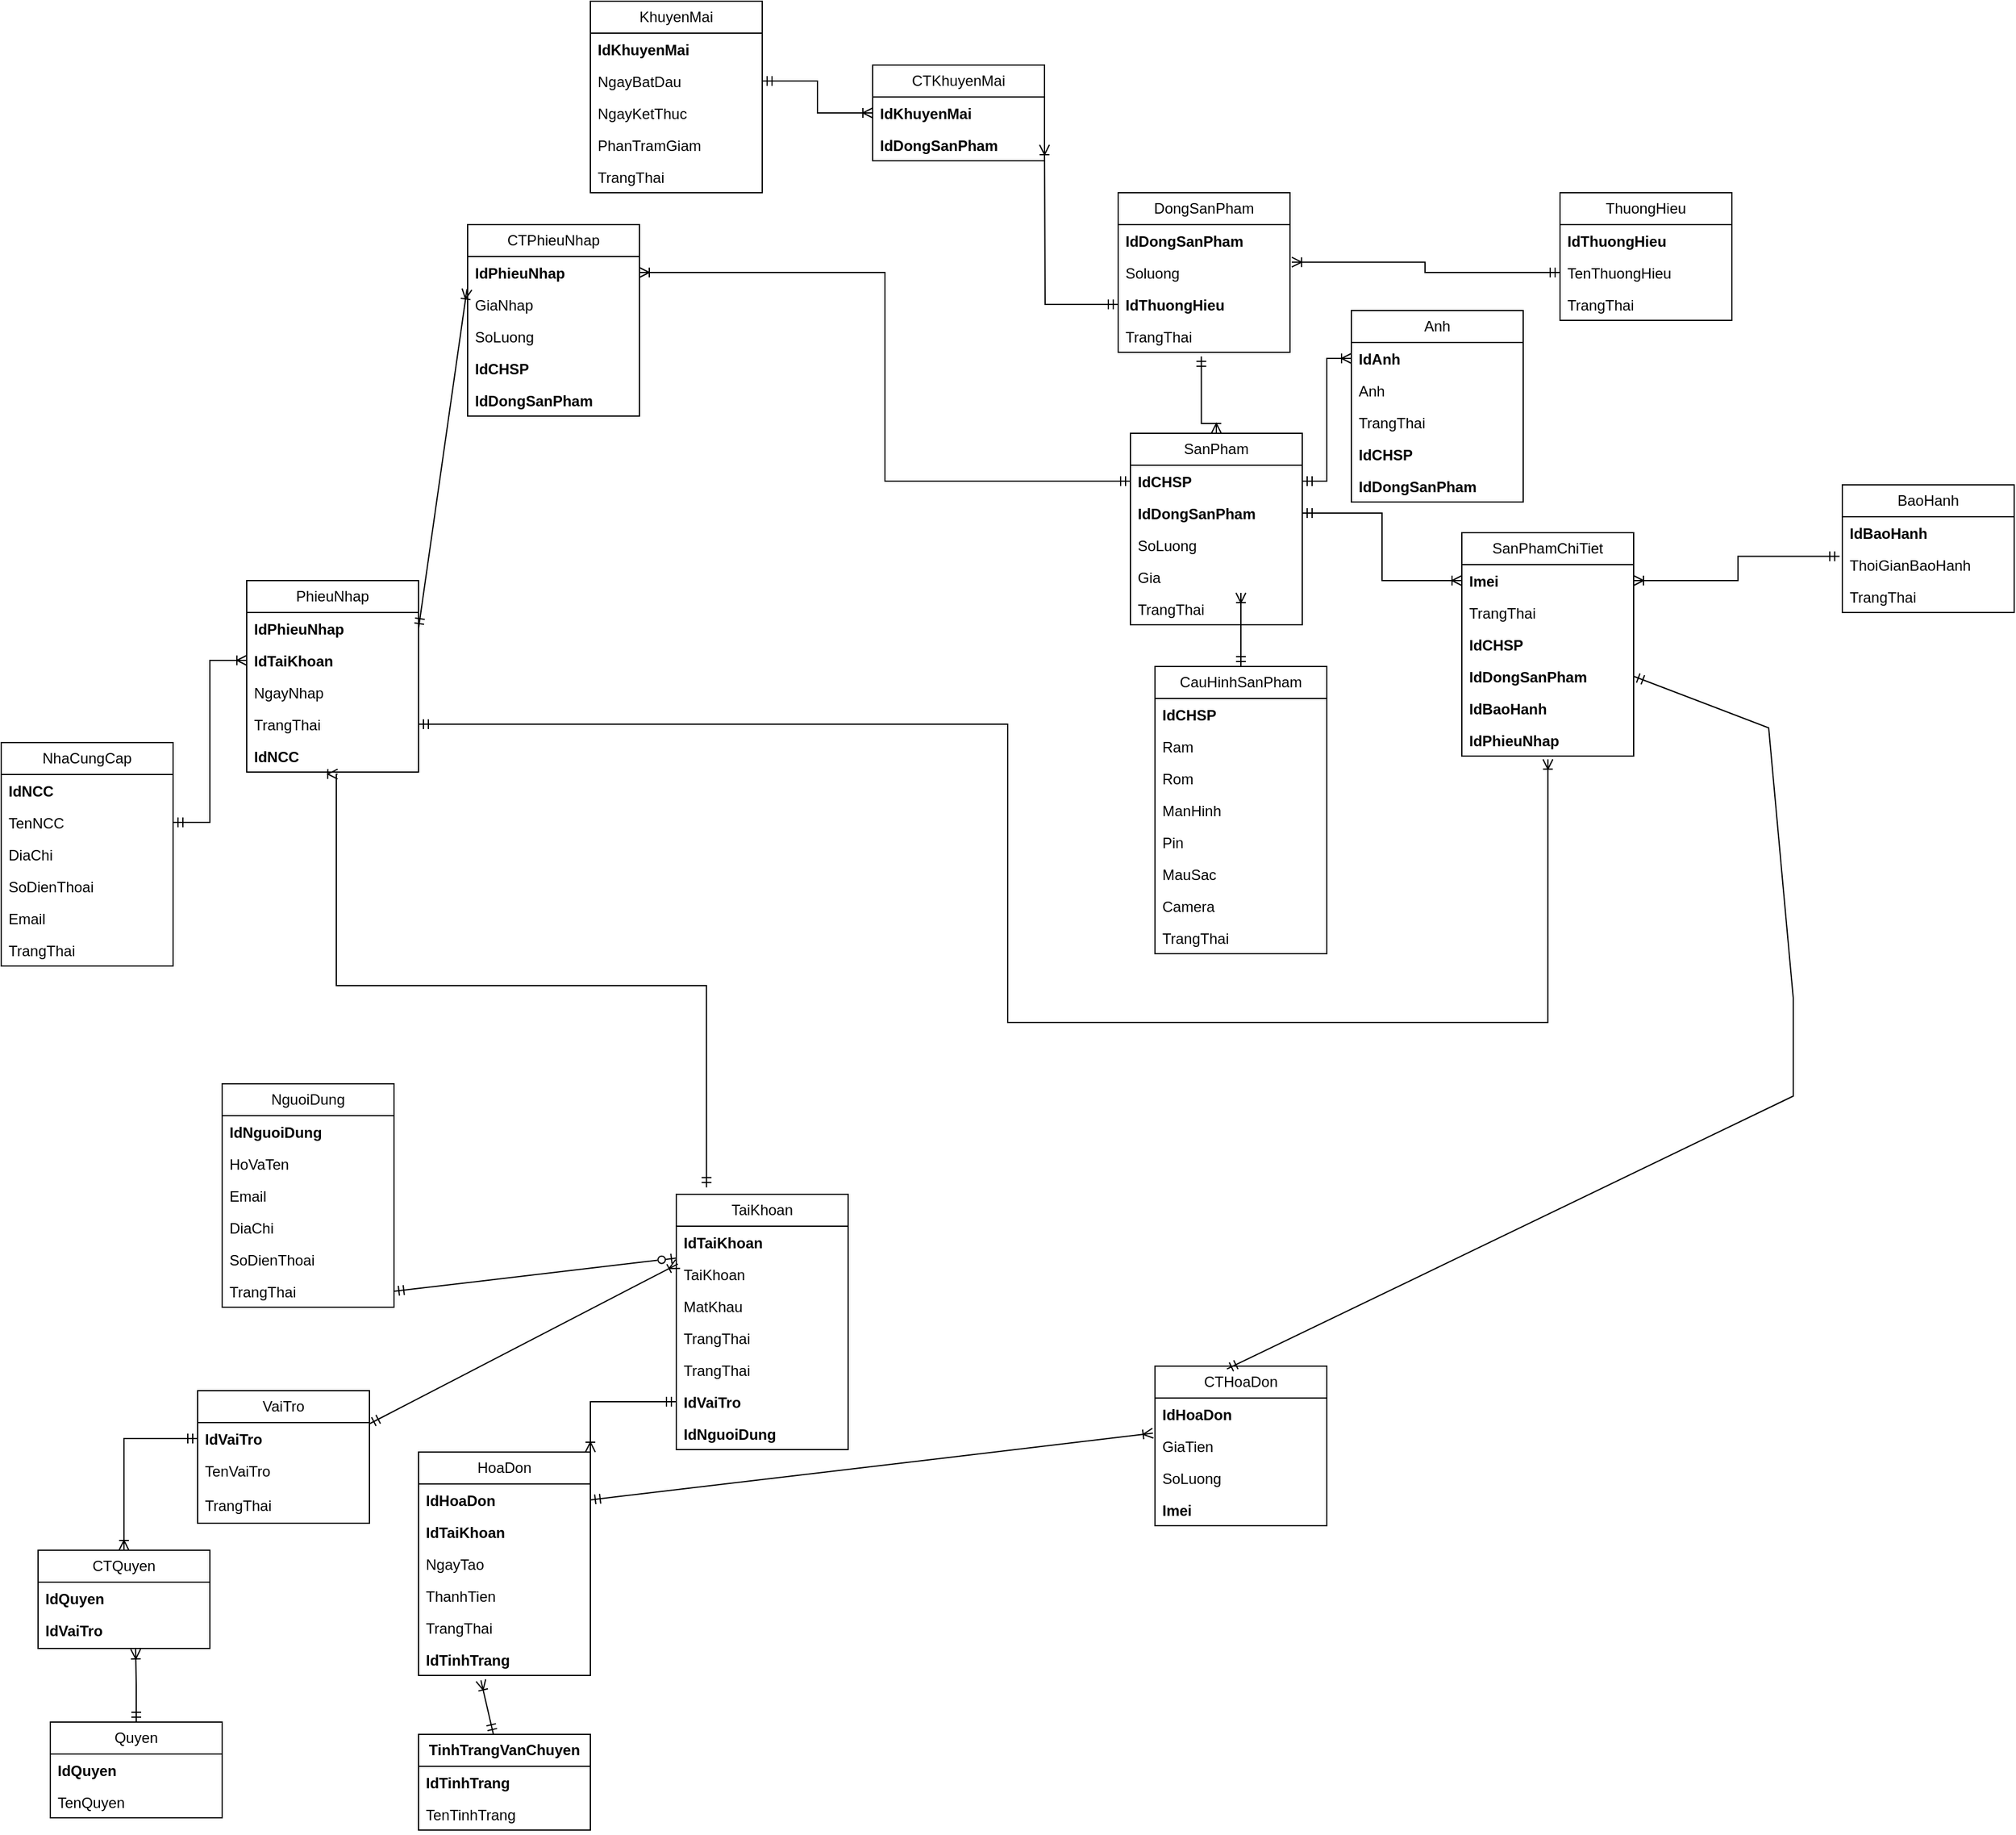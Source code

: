 <mxfile version="26.2.12">
  <diagram name="Trang-1" id="ev6L7dhJCI6zJjcUAdMP">
    <mxGraphModel dx="1871" dy="1731" grid="1" gridSize="10" guides="1" tooltips="1" connect="1" arrows="1" fold="1" page="1" pageScale="1" pageWidth="827" pageHeight="1169" math="0" shadow="0">
      <root>
        <mxCell id="0" />
        <mxCell id="1" parent="0" />
        <mxCell id="3cj486jEz-DAqz2aG2Fp-1" value="TaiKhoan" style="swimlane;fontStyle=0;childLayout=stackLayout;horizontal=1;startSize=26;fillColor=none;horizontalStack=0;resizeParent=1;resizeParentMax=0;resizeLast=0;collapsible=1;marginBottom=0;whiteSpace=wrap;html=1;" parent="1" vertex="1">
          <mxGeometry x="260" y="390" width="140" height="208" as="geometry" />
        </mxCell>
        <mxCell id="3cj486jEz-DAqz2aG2Fp-2" value="IdTaiKhoan" style="text;strokeColor=none;fillColor=none;align=left;verticalAlign=top;spacingLeft=4;spacingRight=4;overflow=hidden;rotatable=0;points=[[0,0.5],[1,0.5]];portConstraint=eastwest;whiteSpace=wrap;html=1;fontStyle=1" parent="3cj486jEz-DAqz2aG2Fp-1" vertex="1">
          <mxGeometry y="26" width="140" height="26" as="geometry" />
        </mxCell>
        <mxCell id="3cj486jEz-DAqz2aG2Fp-3" value="TaiKhoan" style="text;strokeColor=none;fillColor=none;align=left;verticalAlign=top;spacingLeft=4;spacingRight=4;overflow=hidden;rotatable=0;points=[[0,0.5],[1,0.5]];portConstraint=eastwest;whiteSpace=wrap;html=1;" parent="3cj486jEz-DAqz2aG2Fp-1" vertex="1">
          <mxGeometry y="52" width="140" height="26" as="geometry" />
        </mxCell>
        <mxCell id="3cj486jEz-DAqz2aG2Fp-4" value="MatKhau" style="text;strokeColor=none;fillColor=none;align=left;verticalAlign=top;spacingLeft=4;spacingRight=4;overflow=hidden;rotatable=0;points=[[0,0.5],[1,0.5]];portConstraint=eastwest;whiteSpace=wrap;html=1;" parent="3cj486jEz-DAqz2aG2Fp-1" vertex="1">
          <mxGeometry y="78" width="140" height="26" as="geometry" />
        </mxCell>
        <mxCell id="TPOem5i9lqnUxEBlaT6O-18" value="TrangThai" style="text;strokeColor=none;fillColor=none;align=left;verticalAlign=top;spacingLeft=4;spacingRight=4;overflow=hidden;rotatable=0;points=[[0,0.5],[1,0.5]];portConstraint=eastwest;whiteSpace=wrap;html=1;" parent="3cj486jEz-DAqz2aG2Fp-1" vertex="1">
          <mxGeometry y="104" width="140" height="26" as="geometry" />
        </mxCell>
        <mxCell id="H-VtSwU8jcq9I4WuySPO-3" value="TrangThai" style="text;strokeColor=none;fillColor=none;align=left;verticalAlign=top;spacingLeft=4;spacingRight=4;overflow=hidden;rotatable=0;points=[[0,0.5],[1,0.5]];portConstraint=eastwest;whiteSpace=wrap;html=1;" parent="3cj486jEz-DAqz2aG2Fp-1" vertex="1">
          <mxGeometry y="130" width="140" height="26" as="geometry" />
        </mxCell>
        <mxCell id="3cj486jEz-DAqz2aG2Fp-5" value="&lt;b&gt;IdVaiTro&lt;/b&gt;" style="text;strokeColor=none;fillColor=none;align=left;verticalAlign=top;spacingLeft=4;spacingRight=4;overflow=hidden;rotatable=0;points=[[0,0.5],[1,0.5]];portConstraint=eastwest;whiteSpace=wrap;html=1;" parent="3cj486jEz-DAqz2aG2Fp-1" vertex="1">
          <mxGeometry y="156" width="140" height="26" as="geometry" />
        </mxCell>
        <mxCell id="H-VtSwU8jcq9I4WuySPO-4" value="&lt;b&gt;IdNguoiDung&lt;/b&gt;" style="text;strokeColor=none;fillColor=none;align=left;verticalAlign=top;spacingLeft=4;spacingRight=4;overflow=hidden;rotatable=0;points=[[0,0.5],[1,0.5]];portConstraint=eastwest;whiteSpace=wrap;html=1;" parent="3cj486jEz-DAqz2aG2Fp-1" vertex="1">
          <mxGeometry y="182" width="140" height="26" as="geometry" />
        </mxCell>
        <mxCell id="3cj486jEz-DAqz2aG2Fp-6" style="rounded=0;orthogonalLoop=1;jettySize=auto;html=1;endArrow=ERzeroToOne;startFill=0;startArrow=ERmandOne;endFill=0;exitX=1;exitY=0.5;exitDx=0;exitDy=0;entryX=0;entryY=0.25;entryDx=0;entryDy=0;" parent="1" source="3cj486jEz-DAqz2aG2Fp-61" target="3cj486jEz-DAqz2aG2Fp-1" edge="1">
          <mxGeometry relative="1" as="geometry">
            <mxPoint x="110" y="309" as="sourcePoint" />
            <mxPoint x="240" y="223" as="targetPoint" />
          </mxGeometry>
        </mxCell>
        <mxCell id="3cj486jEz-DAqz2aG2Fp-7" style="rounded=0;orthogonalLoop=1;jettySize=auto;html=1;exitX=1;exitY=0.5;exitDx=0;exitDy=0;endArrow=ERoneToMany;endFill=0;startArrow=ERmandOne;startFill=0;entryX=-0.012;entryY=0.103;entryDx=0;entryDy=0;entryPerimeter=0;" parent="1" source="3cj486jEz-DAqz2aG2Fp-26" edge="1">
          <mxGeometry relative="1" as="geometry">
            <mxPoint x="410" y="504" as="sourcePoint" />
            <mxPoint x="648.32" y="584.678" as="targetPoint" />
          </mxGeometry>
        </mxCell>
        <mxCell id="3cj486jEz-DAqz2aG2Fp-8" value="CauHinhSanPham" style="swimlane;fontStyle=0;childLayout=stackLayout;horizontal=1;startSize=26;fillColor=none;horizontalStack=0;resizeParent=1;resizeParentMax=0;resizeLast=0;collapsible=1;marginBottom=0;whiteSpace=wrap;html=1;" parent="1" vertex="1">
          <mxGeometry x="650" y="-40" width="140" height="234" as="geometry" />
        </mxCell>
        <mxCell id="3cj486jEz-DAqz2aG2Fp-9" value="IdCHSP" style="text;strokeColor=none;fillColor=none;align=left;verticalAlign=top;spacingLeft=4;spacingRight=4;overflow=hidden;rotatable=0;points=[[0,0.5],[1,0.5]];portConstraint=eastwest;whiteSpace=wrap;html=1;fontStyle=1" parent="3cj486jEz-DAqz2aG2Fp-8" vertex="1">
          <mxGeometry y="26" width="140" height="26" as="geometry" />
        </mxCell>
        <mxCell id="3cj486jEz-DAqz2aG2Fp-11" value="Ram" style="text;strokeColor=none;fillColor=none;align=left;verticalAlign=top;spacingLeft=4;spacingRight=4;overflow=hidden;rotatable=0;points=[[0,0.5],[1,0.5]];portConstraint=eastwest;whiteSpace=wrap;html=1;fontStyle=0" parent="3cj486jEz-DAqz2aG2Fp-8" vertex="1">
          <mxGeometry y="52" width="140" height="26" as="geometry" />
        </mxCell>
        <mxCell id="3cj486jEz-DAqz2aG2Fp-12" value="Rom" style="text;strokeColor=none;fillColor=none;align=left;verticalAlign=top;spacingLeft=4;spacingRight=4;overflow=hidden;rotatable=0;points=[[0,0.5],[1,0.5]];portConstraint=eastwest;whiteSpace=wrap;html=1;fontStyle=0" parent="3cj486jEz-DAqz2aG2Fp-8" vertex="1">
          <mxGeometry y="78" width="140" height="26" as="geometry" />
        </mxCell>
        <mxCell id="3cj486jEz-DAqz2aG2Fp-13" value="ManHinh" style="text;strokeColor=none;fillColor=none;align=left;verticalAlign=top;spacingLeft=4;spacingRight=4;overflow=hidden;rotatable=0;points=[[0,0.5],[1,0.5]];portConstraint=eastwest;whiteSpace=wrap;html=1;fontStyle=0" parent="3cj486jEz-DAqz2aG2Fp-8" vertex="1">
          <mxGeometry y="104" width="140" height="26" as="geometry" />
        </mxCell>
        <mxCell id="3cj486jEz-DAqz2aG2Fp-14" value="Pin" style="text;strokeColor=none;fillColor=none;align=left;verticalAlign=top;spacingLeft=4;spacingRight=4;overflow=hidden;rotatable=0;points=[[0,0.5],[1,0.5]];portConstraint=eastwest;whiteSpace=wrap;html=1;fontStyle=0" parent="3cj486jEz-DAqz2aG2Fp-8" vertex="1">
          <mxGeometry y="130" width="140" height="26" as="geometry" />
        </mxCell>
        <mxCell id="TPOem5i9lqnUxEBlaT6O-29" value="MauSac" style="text;strokeColor=none;fillColor=none;align=left;verticalAlign=top;spacingLeft=4;spacingRight=4;overflow=hidden;rotatable=0;points=[[0,0.5],[1,0.5]];portConstraint=eastwest;whiteSpace=wrap;html=1;fontStyle=0" parent="3cj486jEz-DAqz2aG2Fp-8" vertex="1">
          <mxGeometry y="156" width="140" height="26" as="geometry" />
        </mxCell>
        <mxCell id="3cj486jEz-DAqz2aG2Fp-15" value="Camera" style="text;strokeColor=none;fillColor=none;align=left;verticalAlign=top;spacingLeft=4;spacingRight=4;overflow=hidden;rotatable=0;points=[[0,0.5],[1,0.5]];portConstraint=eastwest;whiteSpace=wrap;html=1;fontStyle=0" parent="3cj486jEz-DAqz2aG2Fp-8" vertex="1">
          <mxGeometry y="182" width="140" height="26" as="geometry" />
        </mxCell>
        <mxCell id="TPOem5i9lqnUxEBlaT6O-1" value="TrangThai" style="text;strokeColor=none;fillColor=none;align=left;verticalAlign=top;spacingLeft=4;spacingRight=4;overflow=hidden;rotatable=0;points=[[0,0.5],[1,0.5]];portConstraint=eastwest;whiteSpace=wrap;html=1;fontStyle=0" parent="3cj486jEz-DAqz2aG2Fp-8" vertex="1">
          <mxGeometry y="208" width="140" height="26" as="geometry" />
        </mxCell>
        <mxCell id="3cj486jEz-DAqz2aG2Fp-23" style="rounded=0;orthogonalLoop=1;jettySize=auto;html=1;entryX=0.419;entryY=0.018;entryDx=0;entryDy=0;endArrow=ERmandOne;endFill=0;startArrow=ERmandOne;startFill=0;entryPerimeter=0;exitX=1;exitY=0.5;exitDx=0;exitDy=0;" parent="1" source="TPOem5i9lqnUxEBlaT6O-60" target="3cj486jEz-DAqz2aG2Fp-31" edge="1">
          <mxGeometry relative="1" as="geometry">
            <mxPoint x="709" y="270" as="sourcePoint" />
            <mxPoint x="516.58" y="478.78" as="targetPoint" />
            <Array as="points">
              <mxPoint x="1150" y="10" />
              <mxPoint x="1170" y="230" />
              <mxPoint x="1170" y="310" />
            </Array>
          </mxGeometry>
        </mxCell>
        <mxCell id="3cj486jEz-DAqz2aG2Fp-24" style="edgeStyle=orthogonalEdgeStyle;rounded=0;orthogonalLoop=1;jettySize=auto;html=1;exitX=1;exitY=0;exitDx=0;exitDy=0;entryX=0;entryY=0.5;entryDx=0;entryDy=0;startArrow=ERoneToMany;startFill=0;endArrow=ERmandOne;endFill=0;" parent="1" source="3cj486jEz-DAqz2aG2Fp-25" target="3cj486jEz-DAqz2aG2Fp-5" edge="1">
          <mxGeometry relative="1" as="geometry" />
        </mxCell>
        <mxCell id="3cj486jEz-DAqz2aG2Fp-25" value="HoaDon" style="swimlane;fontStyle=0;childLayout=stackLayout;horizontal=1;startSize=26;fillColor=none;horizontalStack=0;resizeParent=1;resizeParentMax=0;resizeLast=0;collapsible=1;marginBottom=0;whiteSpace=wrap;html=1;" parent="1" vertex="1">
          <mxGeometry x="50" y="600" width="140" height="182" as="geometry" />
        </mxCell>
        <mxCell id="3cj486jEz-DAqz2aG2Fp-26" value="IdHoaDon" style="text;strokeColor=none;fillColor=none;align=left;verticalAlign=top;spacingLeft=4;spacingRight=4;overflow=hidden;rotatable=0;points=[[0,0.5],[1,0.5]];portConstraint=eastwest;whiteSpace=wrap;html=1;fontStyle=1" parent="3cj486jEz-DAqz2aG2Fp-25" vertex="1">
          <mxGeometry y="26" width="140" height="26" as="geometry" />
        </mxCell>
        <mxCell id="3cj486jEz-DAqz2aG2Fp-27" value="IdTaiKhoan" style="text;strokeColor=none;fillColor=none;align=left;verticalAlign=top;spacingLeft=4;spacingRight=4;overflow=hidden;rotatable=0;points=[[0,0.5],[1,0.5]];portConstraint=eastwest;whiteSpace=wrap;html=1;fontStyle=1" parent="3cj486jEz-DAqz2aG2Fp-25" vertex="1">
          <mxGeometry y="52" width="140" height="26" as="geometry" />
        </mxCell>
        <mxCell id="3cj486jEz-DAqz2aG2Fp-28" value="NgayTao" style="text;strokeColor=none;fillColor=none;align=left;verticalAlign=top;spacingLeft=4;spacingRight=4;overflow=hidden;rotatable=0;points=[[0,0.5],[1,0.5]];portConstraint=eastwest;whiteSpace=wrap;html=1;fontStyle=0" parent="3cj486jEz-DAqz2aG2Fp-25" vertex="1">
          <mxGeometry y="78" width="140" height="26" as="geometry" />
        </mxCell>
        <mxCell id="3cj486jEz-DAqz2aG2Fp-29" value="ThanhTien" style="text;strokeColor=none;fillColor=none;align=left;verticalAlign=top;spacingLeft=4;spacingRight=4;overflow=hidden;rotatable=0;points=[[0,0.5],[1,0.5]];portConstraint=eastwest;whiteSpace=wrap;html=1;fontStyle=0" parent="3cj486jEz-DAqz2aG2Fp-25" vertex="1">
          <mxGeometry y="104" width="140" height="26" as="geometry" />
        </mxCell>
        <mxCell id="TPOem5i9lqnUxEBlaT6O-17" value="TrangThai" style="text;strokeColor=none;fillColor=none;align=left;verticalAlign=top;spacingLeft=4;spacingRight=4;overflow=hidden;rotatable=0;points=[[0,0.5],[1,0.5]];portConstraint=eastwest;whiteSpace=wrap;html=1;fontStyle=0" parent="3cj486jEz-DAqz2aG2Fp-25" vertex="1">
          <mxGeometry y="130" width="140" height="26" as="geometry" />
        </mxCell>
        <mxCell id="3cj486jEz-DAqz2aG2Fp-30" value="IdTinhTrang" style="text;strokeColor=none;fillColor=none;align=left;verticalAlign=top;spacingLeft=4;spacingRight=4;overflow=hidden;rotatable=0;points=[[0,0.5],[1,0.5]];portConstraint=eastwest;whiteSpace=wrap;html=1;fontStyle=1" parent="3cj486jEz-DAqz2aG2Fp-25" vertex="1">
          <mxGeometry y="156" width="140" height="26" as="geometry" />
        </mxCell>
        <mxCell id="3cj486jEz-DAqz2aG2Fp-31" value="CTHoaDon" style="swimlane;fontStyle=0;childLayout=stackLayout;horizontal=1;startSize=26;fillColor=none;horizontalStack=0;resizeParent=1;resizeParentMax=0;resizeLast=0;collapsible=1;marginBottom=0;whiteSpace=wrap;html=1;" parent="1" vertex="1">
          <mxGeometry x="650" y="530" width="140" height="130" as="geometry" />
        </mxCell>
        <mxCell id="3cj486jEz-DAqz2aG2Fp-32" value="IdHoaDon" style="text;strokeColor=none;fillColor=none;align=left;verticalAlign=top;spacingLeft=4;spacingRight=4;overflow=hidden;rotatable=0;points=[[0,0.5],[1,0.5]];portConstraint=eastwest;whiteSpace=wrap;html=1;fontStyle=1" parent="3cj486jEz-DAqz2aG2Fp-31" vertex="1">
          <mxGeometry y="26" width="140" height="26" as="geometry" />
        </mxCell>
        <mxCell id="3cj486jEz-DAqz2aG2Fp-33" value="GiaTien" style="text;strokeColor=none;fillColor=none;align=left;verticalAlign=top;spacingLeft=4;spacingRight=4;overflow=hidden;rotatable=0;points=[[0,0.5],[1,0.5]];portConstraint=eastwest;whiteSpace=wrap;html=1;fontStyle=0" parent="3cj486jEz-DAqz2aG2Fp-31" vertex="1">
          <mxGeometry y="52" width="140" height="26" as="geometry" />
        </mxCell>
        <mxCell id="TPOem5i9lqnUxEBlaT6O-63" value="SoLuong" style="text;strokeColor=none;fillColor=none;align=left;verticalAlign=top;spacingLeft=4;spacingRight=4;overflow=hidden;rotatable=0;points=[[0,0.5],[1,0.5]];portConstraint=eastwest;whiteSpace=wrap;html=1;fontStyle=0" parent="3cj486jEz-DAqz2aG2Fp-31" vertex="1">
          <mxGeometry y="78" width="140" height="26" as="geometry" />
        </mxCell>
        <mxCell id="3cj486jEz-DAqz2aG2Fp-35" value="Imei" style="text;strokeColor=none;fillColor=none;align=left;verticalAlign=top;spacingLeft=4;spacingRight=4;overflow=hidden;rotatable=0;points=[[0,0.5],[1,0.5]];portConstraint=eastwest;whiteSpace=wrap;html=1;fontStyle=1" parent="3cj486jEz-DAqz2aG2Fp-31" vertex="1">
          <mxGeometry y="104" width="140" height="26" as="geometry" />
        </mxCell>
        <mxCell id="3cj486jEz-DAqz2aG2Fp-41" value="KhuyenMai" style="swimlane;fontStyle=0;childLayout=stackLayout;horizontal=1;startSize=26;fillColor=none;horizontalStack=0;resizeParent=1;resizeParentMax=0;resizeLast=0;collapsible=1;marginBottom=0;whiteSpace=wrap;html=1;" parent="1" vertex="1">
          <mxGeometry x="190" y="-582" width="140" height="156" as="geometry" />
        </mxCell>
        <mxCell id="3cj486jEz-DAqz2aG2Fp-42" value="IdKhuyenMai" style="text;strokeColor=none;fillColor=none;align=left;verticalAlign=top;spacingLeft=4;spacingRight=4;overflow=hidden;rotatable=0;points=[[0,0.5],[1,0.5]];portConstraint=eastwest;whiteSpace=wrap;html=1;fontStyle=1" parent="3cj486jEz-DAqz2aG2Fp-41" vertex="1">
          <mxGeometry y="26" width="140" height="26" as="geometry" />
        </mxCell>
        <mxCell id="3cj486jEz-DAqz2aG2Fp-43" value="NgayBatDau" style="text;strokeColor=none;fillColor=none;align=left;verticalAlign=top;spacingLeft=4;spacingRight=4;overflow=hidden;rotatable=0;points=[[0,0.5],[1,0.5]];portConstraint=eastwest;whiteSpace=wrap;html=1;fontStyle=0" parent="3cj486jEz-DAqz2aG2Fp-41" vertex="1">
          <mxGeometry y="52" width="140" height="26" as="geometry" />
        </mxCell>
        <mxCell id="3cj486jEz-DAqz2aG2Fp-44" value="NgayKetThuc" style="text;strokeColor=none;fillColor=none;align=left;verticalAlign=top;spacingLeft=4;spacingRight=4;overflow=hidden;rotatable=0;points=[[0,0.5],[1,0.5]];portConstraint=eastwest;whiteSpace=wrap;html=1;fontStyle=0" parent="3cj486jEz-DAqz2aG2Fp-41" vertex="1">
          <mxGeometry y="78" width="140" height="26" as="geometry" />
        </mxCell>
        <mxCell id="3cj486jEz-DAqz2aG2Fp-45" value="PhanTramGiam" style="text;strokeColor=none;fillColor=none;align=left;verticalAlign=top;spacingLeft=4;spacingRight=4;overflow=hidden;rotatable=0;points=[[0,0.5],[1,0.5]];portConstraint=eastwest;whiteSpace=wrap;html=1;fontStyle=0" parent="3cj486jEz-DAqz2aG2Fp-41" vertex="1">
          <mxGeometry y="104" width="140" height="26" as="geometry" />
        </mxCell>
        <mxCell id="TPOem5i9lqnUxEBlaT6O-12" value="TrangThai" style="text;strokeColor=none;fillColor=none;align=left;verticalAlign=top;spacingLeft=4;spacingRight=4;overflow=hidden;rotatable=0;points=[[0,0.5],[1,0.5]];portConstraint=eastwest;whiteSpace=wrap;html=1;fontStyle=0" parent="3cj486jEz-DAqz2aG2Fp-41" vertex="1">
          <mxGeometry y="130" width="140" height="26" as="geometry" />
        </mxCell>
        <mxCell id="3cj486jEz-DAqz2aG2Fp-47" value="NhaCungCap" style="swimlane;fontStyle=0;childLayout=stackLayout;horizontal=1;startSize=26;fillColor=none;horizontalStack=0;resizeParent=1;resizeParentMax=0;resizeLast=0;collapsible=1;marginBottom=0;whiteSpace=wrap;html=1;" parent="1" vertex="1">
          <mxGeometry x="-290" y="22" width="140" height="182" as="geometry" />
        </mxCell>
        <mxCell id="3cj486jEz-DAqz2aG2Fp-48" value="IdNCC" style="text;strokeColor=none;fillColor=none;align=left;verticalAlign=top;spacingLeft=4;spacingRight=4;overflow=hidden;rotatable=0;points=[[0,0.5],[1,0.5]];portConstraint=eastwest;whiteSpace=wrap;html=1;fontStyle=1" parent="3cj486jEz-DAqz2aG2Fp-47" vertex="1">
          <mxGeometry y="26" width="140" height="26" as="geometry" />
        </mxCell>
        <mxCell id="3cj486jEz-DAqz2aG2Fp-49" value="TenNCC" style="text;strokeColor=none;fillColor=none;align=left;verticalAlign=top;spacingLeft=4;spacingRight=4;overflow=hidden;rotatable=0;points=[[0,0.5],[1,0.5]];portConstraint=eastwest;whiteSpace=wrap;html=1;fontStyle=0" parent="3cj486jEz-DAqz2aG2Fp-47" vertex="1">
          <mxGeometry y="52" width="140" height="26" as="geometry" />
        </mxCell>
        <mxCell id="3cj486jEz-DAqz2aG2Fp-50" value="DiaChi" style="text;strokeColor=none;fillColor=none;align=left;verticalAlign=top;spacingLeft=4;spacingRight=4;overflow=hidden;rotatable=0;points=[[0,0.5],[1,0.5]];portConstraint=eastwest;whiteSpace=wrap;html=1;fontStyle=0" parent="3cj486jEz-DAqz2aG2Fp-47" vertex="1">
          <mxGeometry y="78" width="140" height="26" as="geometry" />
        </mxCell>
        <mxCell id="3cj486jEz-DAqz2aG2Fp-51" value="SoDienThoai" style="text;strokeColor=none;fillColor=none;align=left;verticalAlign=top;spacingLeft=4;spacingRight=4;overflow=hidden;rotatable=0;points=[[0,0.5],[1,0.5]];portConstraint=eastwest;whiteSpace=wrap;html=1;fontStyle=0" parent="3cj486jEz-DAqz2aG2Fp-47" vertex="1">
          <mxGeometry y="104" width="140" height="26" as="geometry" />
        </mxCell>
        <mxCell id="3cj486jEz-DAqz2aG2Fp-52" value="Email" style="text;strokeColor=none;fillColor=none;align=left;verticalAlign=top;spacingLeft=4;spacingRight=4;overflow=hidden;rotatable=0;points=[[0,0.5],[1,0.5]];portConstraint=eastwest;whiteSpace=wrap;html=1;fontStyle=0" parent="3cj486jEz-DAqz2aG2Fp-47" vertex="1">
          <mxGeometry y="130" width="140" height="26" as="geometry" />
        </mxCell>
        <mxCell id="TPOem5i9lqnUxEBlaT6O-14" value="TrangThai" style="text;strokeColor=none;fillColor=none;align=left;verticalAlign=top;spacingLeft=4;spacingRight=4;overflow=hidden;rotatable=0;points=[[0,0.5],[1,0.5]];portConstraint=eastwest;whiteSpace=wrap;html=1;fontStyle=0" parent="3cj486jEz-DAqz2aG2Fp-47" vertex="1">
          <mxGeometry y="156" width="140" height="26" as="geometry" />
        </mxCell>
        <mxCell id="3cj486jEz-DAqz2aG2Fp-56" value="NguoiDung" style="swimlane;fontStyle=0;childLayout=stackLayout;horizontal=1;startSize=26;fillColor=none;horizontalStack=0;resizeParent=1;resizeParentMax=0;resizeLast=0;collapsible=1;marginBottom=0;whiteSpace=wrap;html=1;" parent="1" vertex="1">
          <mxGeometry x="-110" y="300" width="140" height="182" as="geometry" />
        </mxCell>
        <mxCell id="3cj486jEz-DAqz2aG2Fp-57" value="IdNguoiDung" style="text;strokeColor=none;fillColor=none;align=left;verticalAlign=top;spacingLeft=4;spacingRight=4;overflow=hidden;rotatable=0;points=[[0,0.5],[1,0.5]];portConstraint=eastwest;whiteSpace=wrap;html=1;fontStyle=1" parent="3cj486jEz-DAqz2aG2Fp-56" vertex="1">
          <mxGeometry y="26" width="140" height="26" as="geometry" />
        </mxCell>
        <mxCell id="3cj486jEz-DAqz2aG2Fp-58" value="HoVaTen" style="text;strokeColor=none;fillColor=none;align=left;verticalAlign=top;spacingLeft=4;spacingRight=4;overflow=hidden;rotatable=0;points=[[0,0.5],[1,0.5]];portConstraint=eastwest;whiteSpace=wrap;html=1;fontStyle=0" parent="3cj486jEz-DAqz2aG2Fp-56" vertex="1">
          <mxGeometry y="52" width="140" height="26" as="geometry" />
        </mxCell>
        <mxCell id="3cj486jEz-DAqz2aG2Fp-59" value="Email" style="text;strokeColor=none;fillColor=none;align=left;verticalAlign=top;spacingLeft=4;spacingRight=4;overflow=hidden;rotatable=0;points=[[0,0.5],[1,0.5]];portConstraint=eastwest;whiteSpace=wrap;html=1;fontStyle=0" parent="3cj486jEz-DAqz2aG2Fp-56" vertex="1">
          <mxGeometry y="78" width="140" height="26" as="geometry" />
        </mxCell>
        <mxCell id="3cj486jEz-DAqz2aG2Fp-60" value="DiaChi" style="text;strokeColor=none;fillColor=none;align=left;verticalAlign=top;spacingLeft=4;spacingRight=4;overflow=hidden;rotatable=0;points=[[0,0.5],[1,0.5]];portConstraint=eastwest;whiteSpace=wrap;html=1;fontStyle=0" parent="3cj486jEz-DAqz2aG2Fp-56" vertex="1">
          <mxGeometry y="104" width="140" height="26" as="geometry" />
        </mxCell>
        <mxCell id="TPOem5i9lqnUxEBlaT6O-15" value="SoDienThoai" style="text;strokeColor=none;fillColor=none;align=left;verticalAlign=top;spacingLeft=4;spacingRight=4;overflow=hidden;rotatable=0;points=[[0,0.5],[1,0.5]];portConstraint=eastwest;whiteSpace=wrap;html=1;fontStyle=0" parent="3cj486jEz-DAqz2aG2Fp-56" vertex="1">
          <mxGeometry y="130" width="140" height="26" as="geometry" />
        </mxCell>
        <mxCell id="3cj486jEz-DAqz2aG2Fp-61" value="TrangThai" style="text;strokeColor=none;fillColor=none;align=left;verticalAlign=top;spacingLeft=4;spacingRight=4;overflow=hidden;rotatable=0;points=[[0,0.5],[1,0.5]];portConstraint=eastwest;whiteSpace=wrap;html=1;fontStyle=0" parent="3cj486jEz-DAqz2aG2Fp-56" vertex="1">
          <mxGeometry y="156" width="140" height="26" as="geometry" />
        </mxCell>
        <mxCell id="3cj486jEz-DAqz2aG2Fp-66" style="rounded=0;orthogonalLoop=1;jettySize=auto;html=1;exitX=1;exitY=0.25;exitDx=0;exitDy=0;endArrow=ERoneToMany;endFill=0;startArrow=ERmandOne;startFill=0;entryX=-0.004;entryY=1.023;entryDx=0;entryDy=0;entryPerimeter=0;" parent="1" source="3cj486jEz-DAqz2aG2Fp-67" target="3cj486jEz-DAqz2aG2Fp-73" edge="1">
          <mxGeometry relative="1" as="geometry" />
        </mxCell>
        <mxCell id="3cj486jEz-DAqz2aG2Fp-67" value="PhieuNhap" style="swimlane;fontStyle=0;childLayout=stackLayout;horizontal=1;startSize=26;fillColor=none;horizontalStack=0;resizeParent=1;resizeParentMax=0;resizeLast=0;collapsible=1;marginBottom=0;whiteSpace=wrap;html=1;" parent="1" vertex="1">
          <mxGeometry x="-90" y="-110" width="140" height="156" as="geometry" />
        </mxCell>
        <mxCell id="3cj486jEz-DAqz2aG2Fp-68" value="IdPhieuNhap" style="text;strokeColor=none;fillColor=none;align=left;verticalAlign=top;spacingLeft=4;spacingRight=4;overflow=hidden;rotatable=0;points=[[0,0.5],[1,0.5]];portConstraint=eastwest;whiteSpace=wrap;html=1;fontStyle=1" parent="3cj486jEz-DAqz2aG2Fp-67" vertex="1">
          <mxGeometry y="26" width="140" height="26" as="geometry" />
        </mxCell>
        <mxCell id="3cj486jEz-DAqz2aG2Fp-69" value="IdTaiKhoan" style="text;strokeColor=none;fillColor=none;align=left;verticalAlign=top;spacingLeft=4;spacingRight=4;overflow=hidden;rotatable=0;points=[[0,0.5],[1,0.5]];portConstraint=eastwest;whiteSpace=wrap;html=1;fontStyle=1" parent="3cj486jEz-DAqz2aG2Fp-67" vertex="1">
          <mxGeometry y="52" width="140" height="26" as="geometry" />
        </mxCell>
        <mxCell id="3cj486jEz-DAqz2aG2Fp-70" value="NgayNhap" style="text;strokeColor=none;fillColor=none;align=left;verticalAlign=top;spacingLeft=4;spacingRight=4;overflow=hidden;rotatable=0;points=[[0,0.5],[1,0.5]];portConstraint=eastwest;whiteSpace=wrap;html=1;fontStyle=0" parent="3cj486jEz-DAqz2aG2Fp-67" vertex="1">
          <mxGeometry y="78" width="140" height="26" as="geometry" />
        </mxCell>
        <mxCell id="TPOem5i9lqnUxEBlaT6O-13" value="TrangThai" style="text;strokeColor=none;fillColor=none;align=left;verticalAlign=top;spacingLeft=4;spacingRight=4;overflow=hidden;rotatable=0;points=[[0,0.5],[1,0.5]];portConstraint=eastwest;whiteSpace=wrap;html=1;fontStyle=0" parent="3cj486jEz-DAqz2aG2Fp-67" vertex="1">
          <mxGeometry y="104" width="140" height="26" as="geometry" />
        </mxCell>
        <mxCell id="dfZUivNERs2k_TiBMYuA-27" value="IdNCC" style="text;strokeColor=none;fillColor=none;align=left;verticalAlign=top;spacingLeft=4;spacingRight=4;overflow=hidden;rotatable=0;points=[[0,0.5],[1,0.5]];portConstraint=eastwest;whiteSpace=wrap;html=1;fontStyle=1" parent="3cj486jEz-DAqz2aG2Fp-67" vertex="1">
          <mxGeometry y="130" width="140" height="26" as="geometry" />
        </mxCell>
        <mxCell id="3cj486jEz-DAqz2aG2Fp-71" style="edgeStyle=orthogonalEdgeStyle;rounded=0;orthogonalLoop=1;jettySize=auto;html=1;exitX=0.176;exitY=-0.027;exitDx=0;exitDy=0;endArrow=ERoneToMany;endFill=0;startArrow=ERmandOne;startFill=0;entryX=0.529;entryY=1.066;entryDx=0;entryDy=0;entryPerimeter=0;exitPerimeter=0;" parent="1" source="3cj486jEz-DAqz2aG2Fp-1" target="dfZUivNERs2k_TiBMYuA-27" edge="1">
          <mxGeometry relative="1" as="geometry">
            <mxPoint x="230.0" y="210" as="sourcePoint" />
            <mxPoint x="-89" y="110" as="targetPoint" />
            <Array as="points">
              <mxPoint x="275" y="220" />
              <mxPoint x="-17" y="220" />
              <mxPoint x="-17" y="78" />
            </Array>
          </mxGeometry>
        </mxCell>
        <mxCell id="3cj486jEz-DAqz2aG2Fp-72" value="CTPhieuNhap" style="swimlane;fontStyle=0;childLayout=stackLayout;horizontal=1;startSize=26;fillColor=none;horizontalStack=0;resizeParent=1;resizeParentMax=0;resizeLast=0;collapsible=1;marginBottom=0;whiteSpace=wrap;html=1;" parent="1" vertex="1">
          <mxGeometry x="90" y="-400" width="140" height="156" as="geometry" />
        </mxCell>
        <mxCell id="3cj486jEz-DAqz2aG2Fp-73" value="IdPhieuNhap" style="text;strokeColor=none;fillColor=none;align=left;verticalAlign=top;spacingLeft=4;spacingRight=4;overflow=hidden;rotatable=0;points=[[0,0.5],[1,0.5]];portConstraint=eastwest;whiteSpace=wrap;html=1;fontStyle=1" parent="3cj486jEz-DAqz2aG2Fp-72" vertex="1">
          <mxGeometry y="26" width="140" height="26" as="geometry" />
        </mxCell>
        <mxCell id="3cj486jEz-DAqz2aG2Fp-74" value="GiaNhap" style="text;strokeColor=none;fillColor=none;align=left;verticalAlign=top;spacingLeft=4;spacingRight=4;overflow=hidden;rotatable=0;points=[[0,0.5],[1,0.5]];portConstraint=eastwest;whiteSpace=wrap;html=1;fontStyle=0" parent="3cj486jEz-DAqz2aG2Fp-72" vertex="1">
          <mxGeometry y="52" width="140" height="26" as="geometry" />
        </mxCell>
        <mxCell id="3cj486jEz-DAqz2aG2Fp-75" value="SoLuong" style="text;strokeColor=none;fillColor=none;align=left;verticalAlign=top;spacingLeft=4;spacingRight=4;overflow=hidden;rotatable=0;points=[[0,0.5],[1,0.5]];portConstraint=eastwest;whiteSpace=wrap;html=1;fontStyle=0" parent="3cj486jEz-DAqz2aG2Fp-72" vertex="1">
          <mxGeometry y="78" width="140" height="26" as="geometry" />
        </mxCell>
        <mxCell id="3cj486jEz-DAqz2aG2Fp-76" value="IdCHSP" style="text;strokeColor=none;fillColor=none;align=left;verticalAlign=top;spacingLeft=4;spacingRight=4;overflow=hidden;rotatable=0;points=[[0,0.5],[1,0.5]];portConstraint=eastwest;whiteSpace=wrap;html=1;fontStyle=1" parent="3cj486jEz-DAqz2aG2Fp-72" vertex="1">
          <mxGeometry y="104" width="140" height="26" as="geometry" />
        </mxCell>
        <mxCell id="TPOem5i9lqnUxEBlaT6O-45" value="IdDongSanPham" style="text;strokeColor=none;fillColor=none;align=left;verticalAlign=top;spacingLeft=4;spacingRight=4;overflow=hidden;rotatable=0;points=[[0,0.5],[1,0.5]];portConstraint=eastwest;whiteSpace=wrap;html=1;fontStyle=1" parent="3cj486jEz-DAqz2aG2Fp-72" vertex="1">
          <mxGeometry y="130" width="140" height="26" as="geometry" />
        </mxCell>
        <mxCell id="3cj486jEz-DAqz2aG2Fp-78" value="BaoHanh" style="swimlane;fontStyle=0;childLayout=stackLayout;horizontal=1;startSize=26;fillColor=none;horizontalStack=0;resizeParent=1;resizeParentMax=0;resizeLast=0;collapsible=1;marginBottom=0;whiteSpace=wrap;html=1;" parent="1" vertex="1">
          <mxGeometry x="1210" y="-188" width="140" height="104" as="geometry" />
        </mxCell>
        <mxCell id="3cj486jEz-DAqz2aG2Fp-79" value="IdBaoHanh" style="text;strokeColor=none;fillColor=none;align=left;verticalAlign=top;spacingLeft=4;spacingRight=4;overflow=hidden;rotatable=0;points=[[0,0.5],[1,0.5]];portConstraint=eastwest;whiteSpace=wrap;html=1;fontStyle=1" parent="3cj486jEz-DAqz2aG2Fp-78" vertex="1">
          <mxGeometry y="26" width="140" height="26" as="geometry" />
        </mxCell>
        <mxCell id="3cj486jEz-DAqz2aG2Fp-80" value="ThoiGianBaoHanh" style="text;strokeColor=none;fillColor=none;align=left;verticalAlign=top;spacingLeft=4;spacingRight=4;overflow=hidden;rotatable=0;points=[[0,0.5],[1,0.5]];portConstraint=eastwest;whiteSpace=wrap;html=1;fontStyle=0" parent="3cj486jEz-DAqz2aG2Fp-78" vertex="1">
          <mxGeometry y="52" width="140" height="26" as="geometry" />
        </mxCell>
        <mxCell id="TPOem5i9lqnUxEBlaT6O-3" value="TrangThai" style="text;strokeColor=none;fillColor=none;align=left;verticalAlign=top;spacingLeft=4;spacingRight=4;overflow=hidden;rotatable=0;points=[[0,0.5],[1,0.5]];portConstraint=eastwest;whiteSpace=wrap;html=1;fontStyle=0" parent="3cj486jEz-DAqz2aG2Fp-78" vertex="1">
          <mxGeometry y="78" width="140" height="26" as="geometry" />
        </mxCell>
        <mxCell id="3cj486jEz-DAqz2aG2Fp-83" value="Quyen" style="swimlane;fontStyle=0;childLayout=stackLayout;horizontal=1;startSize=26;fillColor=none;horizontalStack=0;resizeParent=1;resizeParentMax=0;resizeLast=0;collapsible=1;marginBottom=0;whiteSpace=wrap;html=1;" parent="1" vertex="1">
          <mxGeometry x="-250" y="820" width="140" height="78" as="geometry" />
        </mxCell>
        <mxCell id="3cj486jEz-DAqz2aG2Fp-84" value="IdQuyen" style="text;strokeColor=none;fillColor=none;align=left;verticalAlign=top;spacingLeft=4;spacingRight=4;overflow=hidden;rotatable=0;points=[[0,0.5],[1,0.5]];portConstraint=eastwest;whiteSpace=wrap;html=1;fontStyle=1" parent="3cj486jEz-DAqz2aG2Fp-83" vertex="1">
          <mxGeometry y="26" width="140" height="26" as="geometry" />
        </mxCell>
        <mxCell id="3cj486jEz-DAqz2aG2Fp-85" value="TenQuyen" style="text;strokeColor=none;fillColor=none;align=left;verticalAlign=top;spacingLeft=4;spacingRight=4;overflow=hidden;rotatable=0;points=[[0,0.5],[1,0.5]];portConstraint=eastwest;whiteSpace=wrap;html=1;fontStyle=0" parent="3cj486jEz-DAqz2aG2Fp-83" vertex="1">
          <mxGeometry y="52" width="140" height="26" as="geometry" />
        </mxCell>
        <mxCell id="3cj486jEz-DAqz2aG2Fp-86" style="edgeStyle=orthogonalEdgeStyle;rounded=0;orthogonalLoop=1;jettySize=auto;html=1;exitX=0.5;exitY=0;exitDx=0;exitDy=0;entryX=0;entryY=0.5;entryDx=0;entryDy=0;endArrow=ERmandOne;endFill=0;startArrow=ERoneToMany;startFill=0;" parent="1" source="3cj486jEz-DAqz2aG2Fp-87" target="3cj486jEz-DAqz2aG2Fp-102" edge="1">
          <mxGeometry relative="1" as="geometry" />
        </mxCell>
        <mxCell id="3cj486jEz-DAqz2aG2Fp-87" value="CTQuyen" style="swimlane;fontStyle=0;childLayout=stackLayout;horizontal=1;startSize=26;fillColor=none;horizontalStack=0;resizeParent=1;resizeParentMax=0;resizeLast=0;collapsible=1;marginBottom=0;whiteSpace=wrap;html=1;" parent="1" vertex="1">
          <mxGeometry x="-260" y="680" width="140" height="80" as="geometry" />
        </mxCell>
        <mxCell id="3cj486jEz-DAqz2aG2Fp-88" value="IdQuyen" style="text;strokeColor=none;fillColor=none;align=left;verticalAlign=top;spacingLeft=4;spacingRight=4;overflow=hidden;rotatable=0;points=[[0,0.5],[1,0.5]];portConstraint=eastwest;whiteSpace=wrap;html=1;fontStyle=1" parent="3cj486jEz-DAqz2aG2Fp-87" vertex="1">
          <mxGeometry y="26" width="140" height="26" as="geometry" />
        </mxCell>
        <mxCell id="3cj486jEz-DAqz2aG2Fp-89" value="IdVaiTro" style="text;strokeColor=none;fillColor=none;align=left;verticalAlign=top;spacingLeft=4;spacingRight=4;overflow=hidden;rotatable=0;points=[[0,0.5],[1,0.5]];portConstraint=eastwest;whiteSpace=wrap;html=1;fontStyle=1" parent="3cj486jEz-DAqz2aG2Fp-87" vertex="1">
          <mxGeometry y="52" width="140" height="28" as="geometry" />
        </mxCell>
        <mxCell id="3cj486jEz-DAqz2aG2Fp-90" style="edgeStyle=orthogonalEdgeStyle;rounded=0;orthogonalLoop=1;jettySize=auto;html=1;exitX=0.5;exitY=0;exitDx=0;exitDy=0;entryX=0.568;entryY=1.02;entryDx=0;entryDy=0;entryPerimeter=0;endArrow=ERoneToMany;endFill=0;startArrow=ERmandOne;startFill=0;" parent="1" source="3cj486jEz-DAqz2aG2Fp-83" target="3cj486jEz-DAqz2aG2Fp-89" edge="1">
          <mxGeometry relative="1" as="geometry" />
        </mxCell>
        <mxCell id="3cj486jEz-DAqz2aG2Fp-97" value="&lt;b&gt;TinhTrangVanChuyen&lt;/b&gt;" style="swimlane;fontStyle=0;childLayout=stackLayout;horizontal=1;startSize=26;fillColor=none;horizontalStack=0;resizeParent=1;resizeParentMax=0;resizeLast=0;collapsible=1;marginBottom=0;whiteSpace=wrap;html=1;" parent="1" vertex="1">
          <mxGeometry x="50" y="830" width="140" height="78" as="geometry" />
        </mxCell>
        <mxCell id="3cj486jEz-DAqz2aG2Fp-98" value="IdTinhTrang" style="text;strokeColor=none;fillColor=none;align=left;verticalAlign=top;spacingLeft=4;spacingRight=4;overflow=hidden;rotatable=0;points=[[0,0.5],[1,0.5]];portConstraint=eastwest;whiteSpace=wrap;html=1;fontStyle=1" parent="3cj486jEz-DAqz2aG2Fp-97" vertex="1">
          <mxGeometry y="26" width="140" height="26" as="geometry" />
        </mxCell>
        <mxCell id="3cj486jEz-DAqz2aG2Fp-99" value="TenTinhTrang" style="text;strokeColor=none;fillColor=none;align=left;verticalAlign=top;spacingLeft=4;spacingRight=4;overflow=hidden;rotatable=0;points=[[0,0.5],[1,0.5]];portConstraint=eastwest;whiteSpace=wrap;html=1;fontStyle=0" parent="3cj486jEz-DAqz2aG2Fp-97" vertex="1">
          <mxGeometry y="52" width="140" height="26" as="geometry" />
        </mxCell>
        <mxCell id="3cj486jEz-DAqz2aG2Fp-100" style="rounded=0;orthogonalLoop=1;jettySize=auto;html=1;endArrow=ERoneToMany;endFill=0;startArrow=ERmandOne;startFill=0;entryX=0.363;entryY=1.154;entryDx=0;entryDy=0;entryPerimeter=0;" parent="1" source="3cj486jEz-DAqz2aG2Fp-97" target="3cj486jEz-DAqz2aG2Fp-30" edge="1">
          <mxGeometry relative="1" as="geometry">
            <mxPoint x="161" y="750" as="sourcePoint" />
            <mxPoint x="159.29" y="672.39" as="targetPoint" />
          </mxGeometry>
        </mxCell>
        <mxCell id="3cj486jEz-DAqz2aG2Fp-101" value="VaiTro" style="swimlane;fontStyle=0;childLayout=stackLayout;horizontal=1;startSize=26;fillColor=none;horizontalStack=0;resizeParent=1;resizeParentMax=0;resizeLast=0;collapsible=1;marginBottom=0;whiteSpace=wrap;html=1;" parent="1" vertex="1">
          <mxGeometry x="-130" y="550" width="140" height="108" as="geometry" />
        </mxCell>
        <mxCell id="3cj486jEz-DAqz2aG2Fp-102" value="IdVaiTro" style="text;strokeColor=none;fillColor=none;align=left;verticalAlign=top;spacingLeft=4;spacingRight=4;overflow=hidden;rotatable=0;points=[[0,0.5],[1,0.5]];portConstraint=eastwest;whiteSpace=wrap;html=1;fontStyle=1" parent="3cj486jEz-DAqz2aG2Fp-101" vertex="1">
          <mxGeometry y="26" width="140" height="26" as="geometry" />
        </mxCell>
        <mxCell id="3cj486jEz-DAqz2aG2Fp-103" value="TenVaiTro" style="text;strokeColor=none;fillColor=none;align=left;verticalAlign=top;spacingLeft=4;spacingRight=4;overflow=hidden;rotatable=0;points=[[0,0.5],[1,0.5]];portConstraint=eastwest;whiteSpace=wrap;html=1;fontStyle=0" parent="3cj486jEz-DAqz2aG2Fp-101" vertex="1">
          <mxGeometry y="52" width="140" height="28" as="geometry" />
        </mxCell>
        <mxCell id="TPOem5i9lqnUxEBlaT6O-16" value="TrangThai" style="text;strokeColor=none;fillColor=none;align=left;verticalAlign=top;spacingLeft=4;spacingRight=4;overflow=hidden;rotatable=0;points=[[0,0.5],[1,0.5]];portConstraint=eastwest;whiteSpace=wrap;html=1;fontStyle=0" parent="3cj486jEz-DAqz2aG2Fp-101" vertex="1">
          <mxGeometry y="80" width="140" height="28" as="geometry" />
        </mxCell>
        <mxCell id="3cj486jEz-DAqz2aG2Fp-104" style="rounded=0;orthogonalLoop=1;jettySize=auto;html=1;exitX=1;exitY=0.25;exitDx=0;exitDy=0;entryX=0.009;entryY=0.185;entryDx=0;entryDy=0;entryPerimeter=0;endArrow=ERoneToMany;endFill=0;startArrow=ERmandOne;startFill=0;" parent="1" source="3cj486jEz-DAqz2aG2Fp-101" target="3cj486jEz-DAqz2aG2Fp-3" edge="1">
          <mxGeometry relative="1" as="geometry" />
        </mxCell>
        <mxCell id="dfZUivNERs2k_TiBMYuA-16" value="SanPhamChiTiet" style="swimlane;fontStyle=0;childLayout=stackLayout;horizontal=1;startSize=26;fillColor=none;horizontalStack=0;resizeParent=1;resizeParentMax=0;resizeLast=0;collapsible=1;marginBottom=0;whiteSpace=wrap;html=1;" parent="1" vertex="1">
          <mxGeometry x="900" y="-149" width="140" height="182" as="geometry" />
        </mxCell>
        <mxCell id="dfZUivNERs2k_TiBMYuA-17" value="Imei" style="text;strokeColor=none;fillColor=none;align=left;verticalAlign=top;spacingLeft=4;spacingRight=4;overflow=hidden;rotatable=0;points=[[0,0.5],[1,0.5]];portConstraint=eastwest;whiteSpace=wrap;html=1;fontStyle=1" parent="dfZUivNERs2k_TiBMYuA-16" vertex="1">
          <mxGeometry y="26" width="140" height="26" as="geometry" />
        </mxCell>
        <mxCell id="dfZUivNERs2k_TiBMYuA-23" value="TrangThai" style="text;strokeColor=none;fillColor=none;align=left;verticalAlign=top;spacingLeft=4;spacingRight=4;overflow=hidden;rotatable=0;points=[[0,0.5],[1,0.5]];portConstraint=eastwest;whiteSpace=wrap;html=1;fontStyle=0" parent="dfZUivNERs2k_TiBMYuA-16" vertex="1">
          <mxGeometry y="52" width="140" height="26" as="geometry" />
        </mxCell>
        <mxCell id="dfZUivNERs2k_TiBMYuA-24" value="IdCHSP" style="text;strokeColor=none;fillColor=none;align=left;verticalAlign=top;spacingLeft=4;spacingRight=4;overflow=hidden;rotatable=0;points=[[0,0.5],[1,0.5]];portConstraint=eastwest;whiteSpace=wrap;html=1;fontStyle=1" parent="dfZUivNERs2k_TiBMYuA-16" vertex="1">
          <mxGeometry y="78" width="140" height="26" as="geometry" />
        </mxCell>
        <mxCell id="TPOem5i9lqnUxEBlaT6O-60" value="IdDongSanPham" style="text;strokeColor=none;fillColor=none;align=left;verticalAlign=top;spacingLeft=4;spacingRight=4;overflow=hidden;rotatable=0;points=[[0,0.5],[1,0.5]];portConstraint=eastwest;whiteSpace=wrap;html=1;fontStyle=1" parent="dfZUivNERs2k_TiBMYuA-16" vertex="1">
          <mxGeometry y="104" width="140" height="26" as="geometry" />
        </mxCell>
        <mxCell id="P6hZbAWkkLhpIVhgpSi0-2" value="IdBaoHanh" style="text;strokeColor=none;fillColor=none;align=left;verticalAlign=top;spacingLeft=4;spacingRight=4;overflow=hidden;rotatable=0;points=[[0,0.5],[1,0.5]];portConstraint=eastwest;whiteSpace=wrap;html=1;fontStyle=1" parent="dfZUivNERs2k_TiBMYuA-16" vertex="1">
          <mxGeometry y="130" width="140" height="26" as="geometry" />
        </mxCell>
        <mxCell id="TPOem5i9lqnUxEBlaT6O-62" value="IdPhieuNhap" style="text;strokeColor=none;fillColor=none;align=left;verticalAlign=top;spacingLeft=4;spacingRight=4;overflow=hidden;rotatable=0;points=[[0,0.5],[1,0.5]];portConstraint=eastwest;whiteSpace=wrap;html=1;fontStyle=1" parent="dfZUivNERs2k_TiBMYuA-16" vertex="1">
          <mxGeometry y="156" width="140" height="26" as="geometry" />
        </mxCell>
        <mxCell id="dfZUivNERs2k_TiBMYuA-26" style="edgeStyle=orthogonalEdgeStyle;rounded=0;orthogonalLoop=1;jettySize=auto;html=1;exitX=1;exitY=0.5;exitDx=0;exitDy=0;entryX=0;entryY=0.5;entryDx=0;entryDy=0;endArrow=ERoneToMany;endFill=0;startArrow=ERmandOne;startFill=0;" parent="1" source="3cj486jEz-DAqz2aG2Fp-49" target="3cj486jEz-DAqz2aG2Fp-69" edge="1">
          <mxGeometry relative="1" as="geometry" />
        </mxCell>
        <mxCell id="dfZUivNERs2k_TiBMYuA-28" value="DongSanPham" style="swimlane;fontStyle=0;childLayout=stackLayout;horizontal=1;startSize=26;fillColor=none;horizontalStack=0;resizeParent=1;resizeParentMax=0;resizeLast=0;collapsible=1;marginBottom=0;whiteSpace=wrap;html=1;glass=0;rounded=0;shadow=0;" parent="1" vertex="1">
          <mxGeometry x="620" y="-426" width="140" height="130" as="geometry" />
        </mxCell>
        <mxCell id="dfZUivNERs2k_TiBMYuA-29" value="IdDongSanPham" style="text;strokeColor=none;fillColor=none;align=left;verticalAlign=top;spacingLeft=4;spacingRight=4;overflow=hidden;rotatable=0;points=[[0,0.5],[1,0.5]];portConstraint=eastwest;whiteSpace=wrap;html=1;fontStyle=1" parent="dfZUivNERs2k_TiBMYuA-28" vertex="1">
          <mxGeometry y="26" width="140" height="26" as="geometry" />
        </mxCell>
        <mxCell id="TPOem5i9lqnUxEBlaT6O-42" value="Soluong" style="text;strokeColor=none;fillColor=none;align=left;verticalAlign=top;spacingLeft=4;spacingRight=4;overflow=hidden;rotatable=0;points=[[0,0.5],[1,0.5]];portConstraint=eastwest;whiteSpace=wrap;html=1;fontStyle=0" parent="dfZUivNERs2k_TiBMYuA-28" vertex="1">
          <mxGeometry y="52" width="140" height="26" as="geometry" />
        </mxCell>
        <mxCell id="TPOem5i9lqnUxEBlaT6O-74" value="IdThuongHieu" style="text;strokeColor=none;fillColor=none;align=left;verticalAlign=top;spacingLeft=4;spacingRight=4;overflow=hidden;rotatable=0;points=[[0,0.5],[1,0.5]];portConstraint=eastwest;whiteSpace=wrap;html=1;fontStyle=1" parent="dfZUivNERs2k_TiBMYuA-28" vertex="1">
          <mxGeometry y="78" width="140" height="26" as="geometry" />
        </mxCell>
        <mxCell id="dfZUivNERs2k_TiBMYuA-30" value="TrangThai" style="text;strokeColor=none;fillColor=none;align=left;verticalAlign=top;spacingLeft=4;spacingRight=4;overflow=hidden;rotatable=0;points=[[0,0.5],[1,0.5]];portConstraint=eastwest;whiteSpace=wrap;html=1;fontStyle=0" parent="dfZUivNERs2k_TiBMYuA-28" vertex="1">
          <mxGeometry y="104" width="140" height="26" as="geometry" />
        </mxCell>
        <mxCell id="TPOem5i9lqnUxEBlaT6O-19" value="CTKhuyenMai" style="swimlane;fontStyle=0;childLayout=stackLayout;horizontal=1;startSize=26;fillColor=none;horizontalStack=0;resizeParent=1;resizeParentMax=0;resizeLast=0;collapsible=1;marginBottom=0;whiteSpace=wrap;html=1;" parent="1" vertex="1">
          <mxGeometry x="420" y="-530" width="140" height="78" as="geometry" />
        </mxCell>
        <mxCell id="TPOem5i9lqnUxEBlaT6O-20" value="IdKhuyenMai" style="text;strokeColor=none;fillColor=none;align=left;verticalAlign=top;spacingLeft=4;spacingRight=4;overflow=hidden;rotatable=0;points=[[0,0.5],[1,0.5]];portConstraint=eastwest;whiteSpace=wrap;html=1;fontStyle=1" parent="TPOem5i9lqnUxEBlaT6O-19" vertex="1">
          <mxGeometry y="26" width="140" height="26" as="geometry" />
        </mxCell>
        <mxCell id="H-VtSwU8jcq9I4WuySPO-2" value="IdDongSanPham" style="text;strokeColor=none;fillColor=none;align=left;verticalAlign=top;spacingLeft=4;spacingRight=4;overflow=hidden;rotatable=0;points=[[0,0.5],[1,0.5]];portConstraint=eastwest;whiteSpace=wrap;html=1;fontStyle=1" parent="TPOem5i9lqnUxEBlaT6O-19" vertex="1">
          <mxGeometry y="52" width="140" height="26" as="geometry" />
        </mxCell>
        <mxCell id="TPOem5i9lqnUxEBlaT6O-32" value="SanPham" style="swimlane;fontStyle=0;childLayout=stackLayout;horizontal=1;startSize=26;fillColor=none;horizontalStack=0;resizeParent=1;resizeParentMax=0;resizeLast=0;collapsible=1;marginBottom=0;whiteSpace=wrap;html=1;" parent="1" vertex="1">
          <mxGeometry x="630" y="-230" width="140" height="156" as="geometry" />
        </mxCell>
        <mxCell id="TPOem5i9lqnUxEBlaT6O-52" value="IdCHSP" style="text;strokeColor=none;fillColor=none;align=left;verticalAlign=top;spacingLeft=4;spacingRight=4;overflow=hidden;rotatable=0;points=[[0,0.5],[1,0.5]];portConstraint=eastwest;whiteSpace=wrap;html=1;fontStyle=1" parent="TPOem5i9lqnUxEBlaT6O-32" vertex="1">
          <mxGeometry y="26" width="140" height="26" as="geometry" />
        </mxCell>
        <mxCell id="TPOem5i9lqnUxEBlaT6O-38" value="IdDongSanPham" style="text;strokeColor=none;fillColor=none;align=left;verticalAlign=top;spacingLeft=4;spacingRight=4;overflow=hidden;rotatable=0;points=[[0,0.5],[1,0.5]];portConstraint=eastwest;whiteSpace=wrap;html=1;fontStyle=1" parent="TPOem5i9lqnUxEBlaT6O-32" vertex="1">
          <mxGeometry y="52" width="140" height="26" as="geometry" />
        </mxCell>
        <mxCell id="TPOem5i9lqnUxEBlaT6O-75" value="SoLuong" style="text;strokeColor=none;fillColor=none;align=left;verticalAlign=top;spacingLeft=4;spacingRight=4;overflow=hidden;rotatable=0;points=[[0,0.5],[1,0.5]];portConstraint=eastwest;whiteSpace=wrap;html=1;fontStyle=0" parent="TPOem5i9lqnUxEBlaT6O-32" vertex="1">
          <mxGeometry y="78" width="140" height="26" as="geometry" />
        </mxCell>
        <mxCell id="7CHwzagbDXjYcWA18RQf-1" value="Gia" style="text;strokeColor=none;fillColor=none;align=left;verticalAlign=top;spacingLeft=4;spacingRight=4;overflow=hidden;rotatable=0;points=[[0,0.5],[1,0.5]];portConstraint=eastwest;whiteSpace=wrap;html=1;fontStyle=0" parent="TPOem5i9lqnUxEBlaT6O-32" vertex="1">
          <mxGeometry y="104" width="140" height="26" as="geometry" />
        </mxCell>
        <mxCell id="1QzyNSACspEcGtwnvMUR-1" value="TrangThai" style="text;strokeColor=none;fillColor=none;align=left;verticalAlign=top;spacingLeft=4;spacingRight=4;overflow=hidden;rotatable=0;points=[[0,0.5],[1,0.5]];portConstraint=eastwest;whiteSpace=wrap;html=1;fontStyle=0" parent="TPOem5i9lqnUxEBlaT6O-32" vertex="1">
          <mxGeometry y="130" width="140" height="26" as="geometry" />
        </mxCell>
        <mxCell id="TPOem5i9lqnUxEBlaT6O-36" style="edgeStyle=orthogonalEdgeStyle;rounded=0;orthogonalLoop=1;jettySize=auto;html=1;exitX=0.5;exitY=0;exitDx=0;exitDy=0;endArrow=ERoneToMany;endFill=0;startArrow=ERmandOne;startFill=0;" parent="1" source="3cj486jEz-DAqz2aG2Fp-8" edge="1">
          <mxGeometry relative="1" as="geometry">
            <mxPoint x="720" y="-100" as="targetPoint" />
          </mxGeometry>
        </mxCell>
        <mxCell id="TPOem5i9lqnUxEBlaT6O-37" style="edgeStyle=orthogonalEdgeStyle;rounded=0;orthogonalLoop=1;jettySize=auto;html=1;exitX=0.5;exitY=0;exitDx=0;exitDy=0;endArrow=ERmandOne;endFill=0;startArrow=ERoneToMany;startFill=0;entryX=0.484;entryY=1.131;entryDx=0;entryDy=0;entryPerimeter=0;" parent="1" source="TPOem5i9lqnUxEBlaT6O-32" target="dfZUivNERs2k_TiBMYuA-30" edge="1">
          <mxGeometry relative="1" as="geometry">
            <mxPoint x="650" y="-260" as="targetPoint" />
            <Array as="points">
              <mxPoint x="700" y="-238" />
              <mxPoint x="688" y="-238" />
            </Array>
          </mxGeometry>
        </mxCell>
        <mxCell id="TPOem5i9lqnUxEBlaT6O-43" style="edgeStyle=orthogonalEdgeStyle;rounded=0;orthogonalLoop=1;jettySize=auto;html=1;exitX=1;exitY=0.5;exitDx=0;exitDy=0;entryX=0;entryY=0.25;entryDx=0;entryDy=0;endArrow=ERmandOne;endFill=0;startArrow=ERoneToMany;startFill=0;" parent="1" source="3cj486jEz-DAqz2aG2Fp-73" target="TPOem5i9lqnUxEBlaT6O-32" edge="1">
          <mxGeometry relative="1" as="geometry" />
        </mxCell>
        <mxCell id="TPOem5i9lqnUxEBlaT6O-57" style="edgeStyle=orthogonalEdgeStyle;rounded=0;orthogonalLoop=1;jettySize=auto;html=1;exitX=1;exitY=0.5;exitDx=0;exitDy=0;entryX=0;entryY=0.5;entryDx=0;entryDy=0;endArrow=ERoneToMany;endFill=0;startArrow=ERmandOne;startFill=0;" parent="1" source="TPOem5i9lqnUxEBlaT6O-38" target="dfZUivNERs2k_TiBMYuA-17" edge="1">
          <mxGeometry relative="1" as="geometry" />
        </mxCell>
        <mxCell id="TPOem5i9lqnUxEBlaT6O-61" style="edgeStyle=orthogonalEdgeStyle;rounded=0;orthogonalLoop=1;jettySize=auto;html=1;exitX=1;exitY=0.5;exitDx=0;exitDy=0;entryX=-0.016;entryY=0.238;entryDx=0;entryDy=0;entryPerimeter=0;endArrow=ERmandOne;endFill=0;startArrow=ERoneToMany;startFill=0;" parent="1" source="dfZUivNERs2k_TiBMYuA-17" target="3cj486jEz-DAqz2aG2Fp-80" edge="1">
          <mxGeometry relative="1" as="geometry" />
        </mxCell>
        <mxCell id="TPOem5i9lqnUxEBlaT6O-64" value="ThuongHieu" style="swimlane;fontStyle=0;childLayout=stackLayout;horizontal=1;startSize=26;fillColor=none;horizontalStack=0;resizeParent=1;resizeParentMax=0;resizeLast=0;collapsible=1;marginBottom=0;whiteSpace=wrap;html=1;glass=0;rounded=0;shadow=0;" parent="1" vertex="1">
          <mxGeometry x="980" y="-426" width="140" height="104" as="geometry" />
        </mxCell>
        <mxCell id="TPOem5i9lqnUxEBlaT6O-65" value="IdThuongHieu" style="text;strokeColor=none;fillColor=none;align=left;verticalAlign=top;spacingLeft=4;spacingRight=4;overflow=hidden;rotatable=0;points=[[0,0.5],[1,0.5]];portConstraint=eastwest;whiteSpace=wrap;html=1;fontStyle=1" parent="TPOem5i9lqnUxEBlaT6O-64" vertex="1">
          <mxGeometry y="26" width="140" height="26" as="geometry" />
        </mxCell>
        <mxCell id="TPOem5i9lqnUxEBlaT6O-69" value="TenThuongHieu" style="text;strokeColor=none;fillColor=none;align=left;verticalAlign=top;spacingLeft=4;spacingRight=4;overflow=hidden;rotatable=0;points=[[0,0.5],[1,0.5]];portConstraint=eastwest;whiteSpace=wrap;html=1;fontStyle=0" parent="TPOem5i9lqnUxEBlaT6O-64" vertex="1">
          <mxGeometry y="52" width="140" height="26" as="geometry" />
        </mxCell>
        <mxCell id="TPOem5i9lqnUxEBlaT6O-67" value="TrangThai" style="text;strokeColor=none;fillColor=none;align=left;verticalAlign=top;spacingLeft=4;spacingRight=4;overflow=hidden;rotatable=0;points=[[0,0.5],[1,0.5]];portConstraint=eastwest;whiteSpace=wrap;html=1;fontStyle=0" parent="TPOem5i9lqnUxEBlaT6O-64" vertex="1">
          <mxGeometry y="78" width="140" height="26" as="geometry" />
        </mxCell>
        <mxCell id="TPOem5i9lqnUxEBlaT6O-72" style="edgeStyle=orthogonalEdgeStyle;rounded=0;orthogonalLoop=1;jettySize=auto;html=1;exitX=0;exitY=0.5;exitDx=0;exitDy=0;entryX=1.01;entryY=0.177;entryDx=0;entryDy=0;entryPerimeter=0;endArrow=ERoneToMany;endFill=0;startArrow=ERmandOne;startFill=0;" parent="1" source="TPOem5i9lqnUxEBlaT6O-69" target="TPOem5i9lqnUxEBlaT6O-42" edge="1">
          <mxGeometry relative="1" as="geometry" />
        </mxCell>
        <mxCell id="TPOem5i9lqnUxEBlaT6O-76" value="Anh" style="swimlane;fontStyle=0;childLayout=stackLayout;horizontal=1;startSize=26;fillColor=none;horizontalStack=0;resizeParent=1;resizeParentMax=0;resizeLast=0;collapsible=1;marginBottom=0;whiteSpace=wrap;html=1;" parent="1" vertex="1">
          <mxGeometry x="810" y="-330" width="140" height="156" as="geometry" />
        </mxCell>
        <mxCell id="TPOem5i9lqnUxEBlaT6O-77" value="IdAnh" style="text;strokeColor=none;fillColor=none;align=left;verticalAlign=top;spacingLeft=4;spacingRight=4;overflow=hidden;rotatable=0;points=[[0,0.5],[1,0.5]];portConstraint=eastwest;whiteSpace=wrap;html=1;fontStyle=1" parent="TPOem5i9lqnUxEBlaT6O-76" vertex="1">
          <mxGeometry y="26" width="140" height="26" as="geometry" />
        </mxCell>
        <mxCell id="TPOem5i9lqnUxEBlaT6O-78" value="Anh" style="text;strokeColor=none;fillColor=none;align=left;verticalAlign=top;spacingLeft=4;spacingRight=4;overflow=hidden;rotatable=0;points=[[0,0.5],[1,0.5]];portConstraint=eastwest;whiteSpace=wrap;html=1;fontStyle=0" parent="TPOem5i9lqnUxEBlaT6O-76" vertex="1">
          <mxGeometry y="52" width="140" height="26" as="geometry" />
        </mxCell>
        <mxCell id="4p523hQiTNnD8or6Wn2e-1" value="TrangThai" style="text;strokeColor=none;fillColor=none;align=left;verticalAlign=top;spacingLeft=4;spacingRight=4;overflow=hidden;rotatable=0;points=[[0,0.5],[1,0.5]];portConstraint=eastwest;whiteSpace=wrap;html=1;fontStyle=0" parent="TPOem5i9lqnUxEBlaT6O-76" vertex="1">
          <mxGeometry y="78" width="140" height="26" as="geometry" />
        </mxCell>
        <mxCell id="7CHwzagbDXjYcWA18RQf-3" value="IdCHSP" style="text;strokeColor=none;fillColor=none;align=left;verticalAlign=top;spacingLeft=4;spacingRight=4;overflow=hidden;rotatable=0;points=[[0,0.5],[1,0.5]];portConstraint=eastwest;whiteSpace=wrap;html=1;fontStyle=1" parent="TPOem5i9lqnUxEBlaT6O-76" vertex="1">
          <mxGeometry y="104" width="140" height="26" as="geometry" />
        </mxCell>
        <mxCell id="4p523hQiTNnD8or6Wn2e-2" value="IdDongSanPham" style="text;strokeColor=none;fillColor=none;align=left;verticalAlign=top;spacingLeft=4;spacingRight=4;overflow=hidden;rotatable=0;points=[[0,0.5],[1,0.5]];portConstraint=eastwest;whiteSpace=wrap;html=1;fontStyle=1" parent="TPOem5i9lqnUxEBlaT6O-76" vertex="1">
          <mxGeometry y="130" width="140" height="26" as="geometry" />
        </mxCell>
        <mxCell id="TPOem5i9lqnUxEBlaT6O-80" style="edgeStyle=orthogonalEdgeStyle;rounded=0;orthogonalLoop=1;jettySize=auto;html=1;exitX=0;exitY=0.5;exitDx=0;exitDy=0;endArrow=ERmandOne;endFill=0;startArrow=ERoneToMany;startFill=0;" parent="1" source="TPOem5i9lqnUxEBlaT6O-77" target="TPOem5i9lqnUxEBlaT6O-52" edge="1">
          <mxGeometry relative="1" as="geometry" />
        </mxCell>
        <mxCell id="F7q_2GQnxE7xcF6bTMR7-1" style="edgeStyle=orthogonalEdgeStyle;rounded=0;orthogonalLoop=1;jettySize=auto;html=1;exitX=1;exitY=0.5;exitDx=0;exitDy=0;entryX=0;entryY=0.5;entryDx=0;entryDy=0;endArrow=ERoneToMany;endFill=0;startArrow=ERmandOne;startFill=0;" parent="1" source="3cj486jEz-DAqz2aG2Fp-43" target="TPOem5i9lqnUxEBlaT6O-19" edge="1">
          <mxGeometry relative="1" as="geometry" />
        </mxCell>
        <mxCell id="F7q_2GQnxE7xcF6bTMR7-2" style="edgeStyle=orthogonalEdgeStyle;rounded=0;orthogonalLoop=1;jettySize=auto;html=1;exitX=1;exitY=0.5;exitDx=0;exitDy=0;endArrow=ERmandOne;endFill=0;startArrow=ERoneToMany;startFill=0;" parent="1" target="TPOem5i9lqnUxEBlaT6O-74" edge="1">
          <mxGeometry relative="1" as="geometry">
            <mxPoint x="560" y="-465" as="sourcePoint" />
          </mxGeometry>
        </mxCell>
        <mxCell id="P6hZbAWkkLhpIVhgpSi0-1" style="edgeStyle=orthogonalEdgeStyle;rounded=0;orthogonalLoop=1;jettySize=auto;html=1;exitX=0.501;exitY=1.1;exitDx=0;exitDy=0;entryX=1;entryY=0.5;entryDx=0;entryDy=0;exitPerimeter=0;endArrow=ERmandOne;endFill=0;startArrow=ERoneToMany;startFill=0;" parent="1" source="TPOem5i9lqnUxEBlaT6O-62" target="TPOem5i9lqnUxEBlaT6O-13" edge="1">
          <mxGeometry relative="1" as="geometry">
            <Array as="points">
              <mxPoint x="970" y="250" />
              <mxPoint x="530" y="250" />
              <mxPoint x="530" y="7" />
            </Array>
          </mxGeometry>
        </mxCell>
      </root>
    </mxGraphModel>
  </diagram>
</mxfile>
